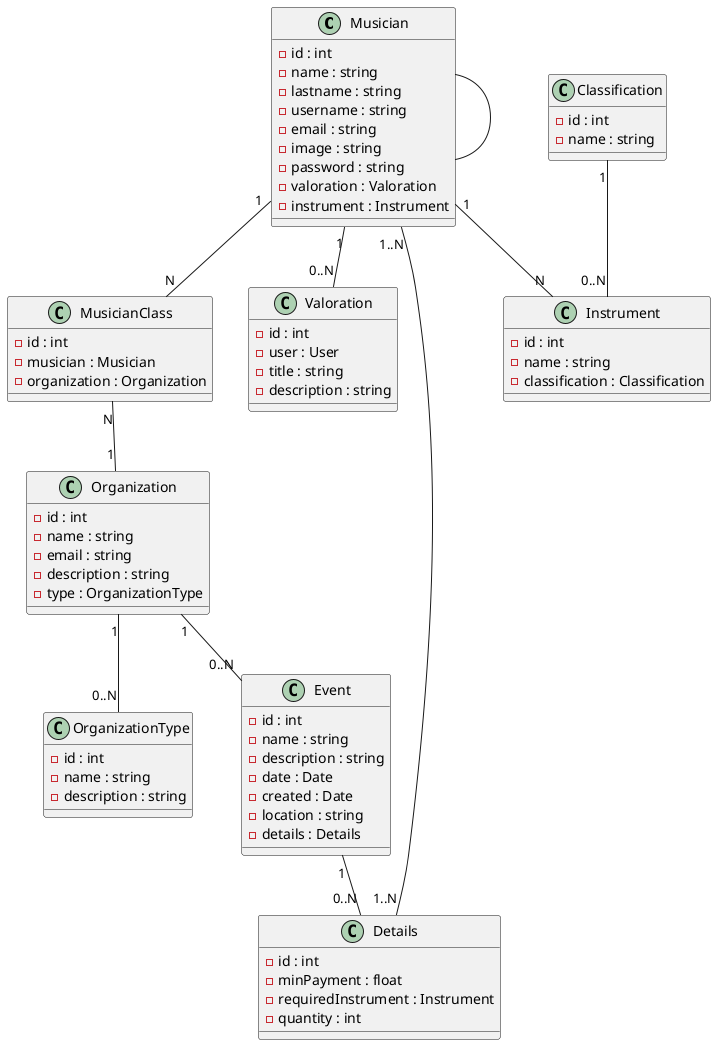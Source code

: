 @startuml
class Musician {
    - id : int
    - name : string
    - lastname : string
    - username : string
    - email : string
    - image : string
    - password : string
    - valoration : Valoration
    - instrument : Instrument
}

class MusicianClass {
    - id : int
    - musician : Musician
    - organization : Organization
}

class Organization {
    - id : int
    - name : string
    - email : string
    - description : string
    - type : OrganizationType
}

class OrganizationType {
    - id : int
    - name : string
    - description : string
}

class Valoration {
    - id : int
    - user : User
    - title : string
    - description : string
}

class Event {
    - id : int
    - name : string
    - description : string
    - date : Date
    - created : Date
    - location : string
    - details : Details
}

class Details {
    - id : int
    - minPayment : float
    - requiredInstrument : Instrument
    - quantity : int
}

class Classification {
    - id : int
    - name : string
}

class Instrument {
    - id : int
    - name : string
    - classification : Classification
}

Musician -- Musician
Musician "1" -- "0..N" Valoration
Musician "1" -- "N" Instrument
Musician "1" -- "N" MusicianClass
Musician "1..N" -- "1..N" Details

MusicianClass "N" -- "1" Organization

Organization "1" -- "0..N" OrganizationType
Organization "1" -- "0..N" Event

Classification "1" -- "0..N" Instrument

Event "1" -- "0..N" Details

@enduml